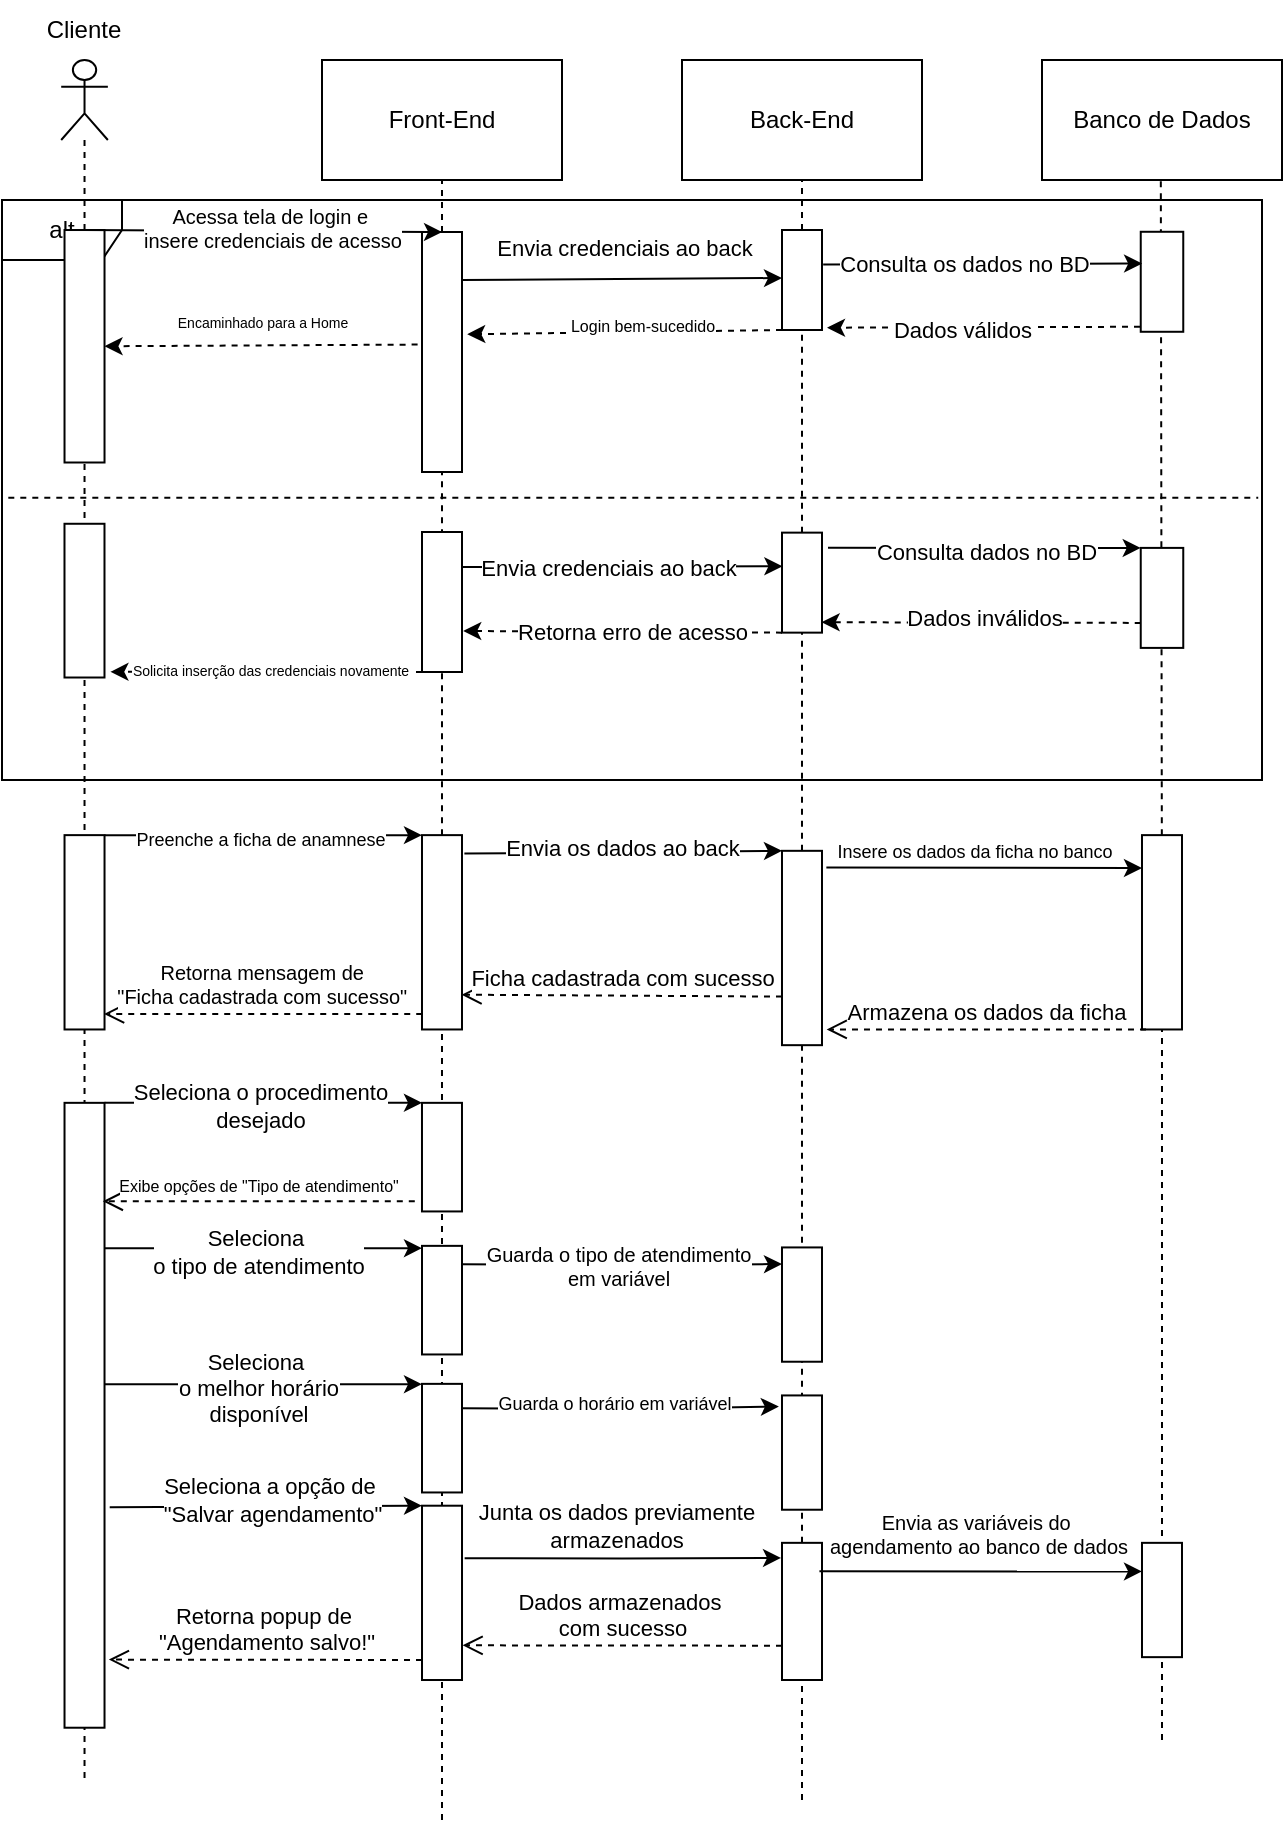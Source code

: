 <mxfile version="24.7.8">
  <diagram name="Página-1" id="zAhzZk6C6J3LCZy39KoO">
    <mxGraphModel dx="1050" dy="629" grid="1" gridSize="10" guides="1" tooltips="1" connect="1" arrows="1" fold="1" page="1" pageScale="1" pageWidth="827" pageHeight="1169" math="0" shadow="0">
      <root>
        <mxCell id="0" />
        <mxCell id="1" parent="0" />
        <mxCell id="sAqF98RAMmYJR-QfuIrQ-34" value="alt" style="shape=umlFrame;whiteSpace=wrap;html=1;pointerEvents=0;" parent="1" vertex="1">
          <mxGeometry x="10" y="160" width="630" height="290" as="geometry" />
        </mxCell>
        <mxCell id="2WHuvitsw0omxBKMZIGW-3" value="Front-End" style="rounded=0;whiteSpace=wrap;html=1;" parent="1" vertex="1">
          <mxGeometry x="170" y="90" width="120" height="60" as="geometry" />
        </mxCell>
        <mxCell id="2WHuvitsw0omxBKMZIGW-4" value="Back-End" style="rounded=0;whiteSpace=wrap;html=1;" parent="1" vertex="1">
          <mxGeometry x="350" y="90" width="120" height="60" as="geometry" />
        </mxCell>
        <mxCell id="2WHuvitsw0omxBKMZIGW-5" value="Banco de Dados" style="rounded=0;whiteSpace=wrap;html=1;" parent="1" vertex="1">
          <mxGeometry x="530" y="90" width="120" height="60" as="geometry" />
        </mxCell>
        <mxCell id="2WHuvitsw0omxBKMZIGW-6" value="" style="shape=umlLifeline;perimeter=lifelinePerimeter;whiteSpace=wrap;html=1;container=1;dropTarget=0;collapsible=0;recursiveResize=0;outlineConnect=0;portConstraint=eastwest;newEdgeStyle={&quot;curved&quot;:0,&quot;rounded&quot;:0};participant=umlActor;" parent="1" vertex="1">
          <mxGeometry x="39.6" y="90" width="23.33" height="860" as="geometry" />
        </mxCell>
        <mxCell id="2WHuvitsw0omxBKMZIGW-7" value="" style="endArrow=none;dashed=1;html=1;rounded=0;entryX=0.5;entryY=1;entryDx=0;entryDy=0;" parent="1" source="2WHuvitsw0omxBKMZIGW-10" target="2WHuvitsw0omxBKMZIGW-3" edge="1">
          <mxGeometry width="50" height="50" relative="1" as="geometry">
            <mxPoint x="420" y="860" as="sourcePoint" />
            <mxPoint x="620" y="280" as="targetPoint" />
          </mxGeometry>
        </mxCell>
        <mxCell id="2WHuvitsw0omxBKMZIGW-9" value="" style="endArrow=none;dashed=1;html=1;rounded=0;entryX=0.5;entryY=1;entryDx=0;entryDy=0;" parent="1" source="bz37QTvqOt53PFT2aKiD-9" edge="1">
          <mxGeometry width="50" height="50" relative="1" as="geometry">
            <mxPoint x="589.41" y="860" as="sourcePoint" />
            <mxPoint x="589.41" y="150" as="targetPoint" />
          </mxGeometry>
        </mxCell>
        <mxCell id="2WHuvitsw0omxBKMZIGW-13" value="" style="endArrow=none;dashed=1;html=1;rounded=0;" parent="1" source="bz37QTvqOt53PFT2aKiD-1" target="2WHuvitsw0omxBKMZIGW-10" edge="1">
          <mxGeometry width="50" height="50" relative="1" as="geometry">
            <mxPoint x="230" y="860" as="sourcePoint" />
            <mxPoint x="230" y="150" as="targetPoint" />
          </mxGeometry>
        </mxCell>
        <mxCell id="2WHuvitsw0omxBKMZIGW-10" value="" style="rounded=0;whiteSpace=wrap;html=1;rotation=90;" parent="1" vertex="1">
          <mxGeometry x="170" y="226" width="120" height="20" as="geometry" />
        </mxCell>
        <mxCell id="sAqF98RAMmYJR-QfuIrQ-7" value="" style="rounded=0;whiteSpace=wrap;html=1;rotation=90;" parent="1" vertex="1">
          <mxGeometry x="-6.86" y="223.13" width="116.24" height="20" as="geometry" />
        </mxCell>
        <mxCell id="sAqF98RAMmYJR-QfuIrQ-12" value="Cliente" style="text;html=1;align=center;verticalAlign=middle;whiteSpace=wrap;rounded=0;" parent="1" vertex="1">
          <mxGeometry x="21.25" y="60" width="60" height="30" as="geometry" />
        </mxCell>
        <mxCell id="sAqF98RAMmYJR-QfuIrQ-22" value="" style="endArrow=classic;html=1;rounded=0;exitX=0;exitY=0.5;exitDx=0;exitDy=0;entryX=0;entryY=0.5;entryDx=0;entryDy=0;" parent="1" source="sAqF98RAMmYJR-QfuIrQ-7" target="2WHuvitsw0omxBKMZIGW-10" edge="1">
          <mxGeometry width="50" height="50" relative="1" as="geometry">
            <mxPoint x="100" y="200" as="sourcePoint" />
            <mxPoint x="150" y="150" as="targetPoint" />
          </mxGeometry>
        </mxCell>
        <mxCell id="sAqF98RAMmYJR-QfuIrQ-23" value="&lt;font style=&quot;font-size: 10px;&quot;&gt;Acessa tela de login e&amp;nbsp;&lt;/font&gt;&lt;div style=&quot;font-size: 10px;&quot;&gt;&lt;font style=&quot;font-size: 10px;&quot;&gt;insere credenciais de acesso&lt;/font&gt;&lt;/div&gt;" style="edgeLabel;html=1;align=center;verticalAlign=middle;resizable=0;points=[];" parent="sAqF98RAMmYJR-QfuIrQ-22" vertex="1" connectable="0">
          <mxGeometry x="0.042" y="2" relative="1" as="geometry">
            <mxPoint as="offset" />
          </mxGeometry>
        </mxCell>
        <mxCell id="sAqF98RAMmYJR-QfuIrQ-24" value="" style="endArrow=none;dashed=1;html=1;rounded=0;entryX=0.5;entryY=1;entryDx=0;entryDy=0;" parent="1" source="sAqF98RAMmYJR-QfuIrQ-27" target="2WHuvitsw0omxBKMZIGW-4" edge="1">
          <mxGeometry width="50" height="50" relative="1" as="geometry">
            <mxPoint x="409.57" y="870" as="sourcePoint" />
            <mxPoint x="409.57" y="160" as="targetPoint" />
          </mxGeometry>
        </mxCell>
        <mxCell id="sAqF98RAMmYJR-QfuIrQ-26" value="" style="endArrow=classic;html=1;rounded=0;exitX=0.25;exitY=0;exitDx=0;exitDy=0;entryX=0.25;entryY=1;entryDx=0;entryDy=0;" parent="1" edge="1">
          <mxGeometry width="50" height="50" relative="1" as="geometry">
            <mxPoint x="240" y="200" as="sourcePoint" />
            <mxPoint x="400.0" y="199.0" as="targetPoint" />
          </mxGeometry>
        </mxCell>
        <mxCell id="sAqF98RAMmYJR-QfuIrQ-32" value="Envia credenciais ao back" style="edgeLabel;html=1;align=center;verticalAlign=middle;resizable=0;points=[];" parent="sAqF98RAMmYJR-QfuIrQ-26" vertex="1" connectable="0">
          <mxGeometry x="-0.292" y="2" relative="1" as="geometry">
            <mxPoint x="24" y="-14" as="offset" />
          </mxGeometry>
        </mxCell>
        <mxCell id="sAqF98RAMmYJR-QfuIrQ-31" value="" style="endArrow=none;dashed=1;html=1;rounded=0;" parent="1" source="sAqF98RAMmYJR-QfuIrQ-49" target="sAqF98RAMmYJR-QfuIrQ-27" edge="1">
          <mxGeometry width="50" height="50" relative="1" as="geometry">
            <mxPoint x="409.57" y="870" as="sourcePoint" />
            <mxPoint x="410" y="150" as="targetPoint" />
          </mxGeometry>
        </mxCell>
        <mxCell id="sAqF98RAMmYJR-QfuIrQ-27" value="" style="rounded=0;whiteSpace=wrap;html=1;rotation=90;" parent="1" vertex="1">
          <mxGeometry x="385" y="190" width="50" height="20" as="geometry" />
        </mxCell>
        <mxCell id="sAqF98RAMmYJR-QfuIrQ-33" value="" style="rounded=0;whiteSpace=wrap;html=1;rotation=90;" parent="1" vertex="1">
          <mxGeometry x="565" y="190.26" width="50" height="21.26" as="geometry" />
        </mxCell>
        <mxCell id="sAqF98RAMmYJR-QfuIrQ-35" value="" style="endArrow=classic;html=1;rounded=0;exitX=0.345;exitY=-0.029;exitDx=0;exitDy=0;entryX=0.372;entryY=1.062;entryDx=0;entryDy=0;entryPerimeter=0;exitPerimeter=0;" parent="1" source="sAqF98RAMmYJR-QfuIrQ-27" edge="1">
          <mxGeometry width="50" height="50" relative="1" as="geometry">
            <mxPoint x="422" y="188.5" as="sourcePoint" />
            <mxPoint x="580.052" y="191.77" as="targetPoint" />
          </mxGeometry>
        </mxCell>
        <mxCell id="sAqF98RAMmYJR-QfuIrQ-36" value="Consulta os dados no BD" style="edgeLabel;html=1;align=center;verticalAlign=middle;resizable=0;points=[];" parent="sAqF98RAMmYJR-QfuIrQ-35" vertex="1" connectable="0">
          <mxGeometry x="-0.113" relative="1" as="geometry">
            <mxPoint as="offset" />
          </mxGeometry>
        </mxCell>
        <mxCell id="sAqF98RAMmYJR-QfuIrQ-38" value="" style="html=1;labelBackgroundColor=#ffffff;startArrow=none;startFill=0;startSize=6;endArrow=classic;endFill=1;endSize=6;jettySize=auto;orthogonalLoop=1;strokeWidth=1;dashed=1;fontSize=14;rounded=0;exitX=0.95;exitY=1.017;exitDx=0;exitDy=0;exitPerimeter=0;entryX=0.977;entryY=-0.125;entryDx=0;entryDy=0;entryPerimeter=0;" parent="1" source="sAqF98RAMmYJR-QfuIrQ-33" target="sAqF98RAMmYJR-QfuIrQ-27" edge="1">
          <mxGeometry width="60" height="60" relative="1" as="geometry">
            <mxPoint x="470" y="250.26" as="sourcePoint" />
            <mxPoint x="530" y="190.26" as="targetPoint" />
          </mxGeometry>
        </mxCell>
        <mxCell id="sAqF98RAMmYJR-QfuIrQ-39" value="Dados válidos" style="edgeLabel;html=1;align=center;verticalAlign=middle;resizable=0;points=[];" parent="sAqF98RAMmYJR-QfuIrQ-38" vertex="1" connectable="0">
          <mxGeometry x="0.144" y="1" relative="1" as="geometry">
            <mxPoint as="offset" />
          </mxGeometry>
        </mxCell>
        <mxCell id="sAqF98RAMmYJR-QfuIrQ-40" value="" style="endArrow=none;dashed=1;html=1;rounded=0;entryX=0.997;entryY=0.503;entryDx=0;entryDy=0;entryPerimeter=0;exitX=0.005;exitY=0.503;exitDx=0;exitDy=0;exitPerimeter=0;" parent="1" edge="1">
          <mxGeometry width="50" height="50" relative="1" as="geometry">
            <mxPoint x="13.15" y="308.87" as="sourcePoint" />
            <mxPoint x="638.11" y="308.87" as="targetPoint" />
          </mxGeometry>
        </mxCell>
        <mxCell id="sAqF98RAMmYJR-QfuIrQ-41" value="" style="html=1;labelBackgroundColor=#ffffff;startArrow=none;startFill=0;startSize=6;endArrow=classic;endFill=1;endSize=6;jettySize=auto;orthogonalLoop=1;strokeWidth=1;dashed=1;fontSize=14;rounded=0;exitX=1;exitY=1;exitDx=0;exitDy=0;entryX=0.426;entryY=-0.13;entryDx=0;entryDy=0;entryPerimeter=0;" parent="1" source="sAqF98RAMmYJR-QfuIrQ-27" target="2WHuvitsw0omxBKMZIGW-10" edge="1">
          <mxGeometry width="60" height="60" relative="1" as="geometry">
            <mxPoint x="270" y="281.26" as="sourcePoint" />
            <mxPoint x="330" y="221.26" as="targetPoint" />
          </mxGeometry>
        </mxCell>
        <mxCell id="sAqF98RAMmYJR-QfuIrQ-42" value="&lt;font style=&quot;font-size: 8px;&quot;&gt;Login bem-sucedido&lt;/font&gt;" style="edgeLabel;html=1;align=center;verticalAlign=middle;resizable=0;points=[];" parent="sAqF98RAMmYJR-QfuIrQ-41" vertex="1" connectable="0">
          <mxGeometry x="0.258" y="-1" relative="1" as="geometry">
            <mxPoint x="29" y="-4" as="offset" />
          </mxGeometry>
        </mxCell>
        <mxCell id="sAqF98RAMmYJR-QfuIrQ-43" value="" style="html=1;labelBackgroundColor=#ffffff;startArrow=none;startFill=0;startSize=6;endArrow=classic;endFill=1;endSize=6;jettySize=auto;orthogonalLoop=1;strokeWidth=1;dashed=1;fontSize=14;rounded=0;exitX=0.469;exitY=1.11;exitDx=0;exitDy=0;exitPerimeter=0;entryX=0.5;entryY=0;entryDx=0;entryDy=0;" parent="1" source="2WHuvitsw0omxBKMZIGW-10" target="sAqF98RAMmYJR-QfuIrQ-7" edge="1">
          <mxGeometry width="60" height="60" relative="1" as="geometry">
            <mxPoint x="87.51" y="261.26" as="sourcePoint" />
            <mxPoint x="147.51" y="201.26" as="targetPoint" />
          </mxGeometry>
        </mxCell>
        <mxCell id="sAqF98RAMmYJR-QfuIrQ-44" value="&lt;font style=&quot;font-size: 7px;&quot;&gt;Encaminhado para a Home&lt;/font&gt;" style="edgeLabel;html=1;align=center;verticalAlign=middle;resizable=0;points=[];" parent="sAqF98RAMmYJR-QfuIrQ-43" vertex="1" connectable="0">
          <mxGeometry x="0.254" relative="1" as="geometry">
            <mxPoint x="20" y="-13" as="offset" />
          </mxGeometry>
        </mxCell>
        <mxCell id="sAqF98RAMmYJR-QfuIrQ-45" value="" style="rounded=0;whiteSpace=wrap;html=1;rotation=90;" parent="1" vertex="1">
          <mxGeometry x="12.81" y="350.32" width="76.87" height="20" as="geometry" />
        </mxCell>
        <mxCell id="sAqF98RAMmYJR-QfuIrQ-46" value="" style="rounded=0;whiteSpace=wrap;html=1;rotation=90;" parent="1" vertex="1">
          <mxGeometry x="195" y="351" width="70" height="20" as="geometry" />
        </mxCell>
        <mxCell id="sAqF98RAMmYJR-QfuIrQ-50" value="" style="endArrow=none;dashed=1;html=1;rounded=0;" parent="1" source="bz37QTvqOt53PFT2aKiD-6" target="sAqF98RAMmYJR-QfuIrQ-49" edge="1">
          <mxGeometry width="50" height="50" relative="1" as="geometry">
            <mxPoint x="409.57" y="870" as="sourcePoint" />
            <mxPoint x="410" y="225" as="targetPoint" />
          </mxGeometry>
        </mxCell>
        <mxCell id="sAqF98RAMmYJR-QfuIrQ-49" value="" style="rounded=0;whiteSpace=wrap;html=1;rotation=90;" parent="1" vertex="1">
          <mxGeometry x="385" y="341.32" width="50" height="20" as="geometry" />
        </mxCell>
        <mxCell id="sAqF98RAMmYJR-QfuIrQ-51" value="" style="rounded=0;whiteSpace=wrap;html=1;rotation=90;" parent="1" vertex="1">
          <mxGeometry x="565" y="348.32" width="50" height="21.26" as="geometry" />
        </mxCell>
        <mxCell id="sAqF98RAMmYJR-QfuIrQ-52" value="" style="endArrow=classic;html=1;rounded=0;exitX=0.25;exitY=0;exitDx=0;exitDy=0;entryX=0.336;entryY=0.99;entryDx=0;entryDy=0;entryPerimeter=0;" parent="1" source="sAqF98RAMmYJR-QfuIrQ-46" target="sAqF98RAMmYJR-QfuIrQ-49" edge="1">
          <mxGeometry width="50" height="50" relative="1" as="geometry">
            <mxPoint x="280" y="371.58" as="sourcePoint" />
            <mxPoint x="330" y="321.58" as="targetPoint" />
          </mxGeometry>
        </mxCell>
        <mxCell id="sAqF98RAMmYJR-QfuIrQ-53" value="Envia credenciais ao back" style="edgeLabel;html=1;align=center;verticalAlign=middle;resizable=0;points=[];" parent="sAqF98RAMmYJR-QfuIrQ-52" vertex="1" connectable="0">
          <mxGeometry x="-0.094" relative="1" as="geometry">
            <mxPoint as="offset" />
          </mxGeometry>
        </mxCell>
        <mxCell id="sAqF98RAMmYJR-QfuIrQ-54" value="" style="endArrow=classic;html=1;rounded=0;exitX=0.152;exitY=-0.15;exitDx=0;exitDy=0;exitPerimeter=0;entryX=0;entryY=1;entryDx=0;entryDy=0;" parent="1" source="sAqF98RAMmYJR-QfuIrQ-49" target="sAqF98RAMmYJR-QfuIrQ-51" edge="1">
          <mxGeometry width="50" height="50" relative="1" as="geometry">
            <mxPoint x="460" y="376.32" as="sourcePoint" />
            <mxPoint x="510" y="326.32" as="targetPoint" />
          </mxGeometry>
        </mxCell>
        <mxCell id="sAqF98RAMmYJR-QfuIrQ-55" value="Consulta dados no BD" style="edgeLabel;html=1;align=center;verticalAlign=middle;resizable=0;points=[];" parent="sAqF98RAMmYJR-QfuIrQ-54" vertex="1" connectable="0">
          <mxGeometry x="0.013" y="-2" relative="1" as="geometry">
            <mxPoint as="offset" />
          </mxGeometry>
        </mxCell>
        <mxCell id="sAqF98RAMmYJR-QfuIrQ-56" value="" style="html=1;labelBackgroundColor=#ffffff;startArrow=none;startFill=0;startSize=6;endArrow=classic;endFill=1;endSize=6;jettySize=auto;orthogonalLoop=1;strokeWidth=1;dashed=1;fontSize=14;rounded=0;exitX=0.75;exitY=1;exitDx=0;exitDy=0;entryX=0.896;entryY=0.01;entryDx=0;entryDy=0;entryPerimeter=0;" parent="1" source="sAqF98RAMmYJR-QfuIrQ-51" target="sAqF98RAMmYJR-QfuIrQ-49" edge="1">
          <mxGeometry width="60" height="60" relative="1" as="geometry">
            <mxPoint x="470" y="421.32" as="sourcePoint" />
            <mxPoint x="530" y="361.32" as="targetPoint" />
          </mxGeometry>
        </mxCell>
        <mxCell id="sAqF98RAMmYJR-QfuIrQ-57" value="Dados inválidos" style="edgeLabel;html=1;align=center;verticalAlign=middle;resizable=0;points=[];" parent="sAqF98RAMmYJR-QfuIrQ-56" vertex="1" connectable="0">
          <mxGeometry x="0.306" y="-2" relative="1" as="geometry">
            <mxPoint x="25" as="offset" />
          </mxGeometry>
        </mxCell>
        <mxCell id="sAqF98RAMmYJR-QfuIrQ-58" value="" style="html=1;labelBackgroundColor=#ffffff;startArrow=none;startFill=0;startSize=6;endArrow=classic;endFill=1;endSize=6;jettySize=auto;orthogonalLoop=1;strokeWidth=1;dashed=1;fontSize=14;rounded=0;exitX=1;exitY=1;exitDx=0;exitDy=0;entryX=0.707;entryY=-0.03;entryDx=0;entryDy=0;entryPerimeter=0;" parent="1" source="sAqF98RAMmYJR-QfuIrQ-49" target="sAqF98RAMmYJR-QfuIrQ-46" edge="1">
          <mxGeometry width="60" height="60" relative="1" as="geometry">
            <mxPoint x="280" y="440" as="sourcePoint" />
            <mxPoint x="340" y="380" as="targetPoint" />
          </mxGeometry>
        </mxCell>
        <mxCell id="sAqF98RAMmYJR-QfuIrQ-60" value="Retorna erro de acesso" style="edgeLabel;html=1;align=center;verticalAlign=middle;resizable=0;points=[];" parent="sAqF98RAMmYJR-QfuIrQ-58" vertex="1" connectable="0">
          <mxGeometry x="-0.684" y="-1" relative="1" as="geometry">
            <mxPoint x="-50" y="1" as="offset" />
          </mxGeometry>
        </mxCell>
        <mxCell id="sAqF98RAMmYJR-QfuIrQ-61" value="" style="html=1;labelBackgroundColor=#ffffff;startArrow=none;startFill=0;startSize=6;endArrow=classic;endFill=1;endSize=6;jettySize=auto;orthogonalLoop=1;strokeWidth=1;dashed=1;fontSize=14;rounded=0;exitX=1;exitY=1;exitDx=0;exitDy=0;entryX=0.963;entryY=-0.148;entryDx=0;entryDy=0;entryPerimeter=0;" parent="1" source="sAqF98RAMmYJR-QfuIrQ-46" target="sAqF98RAMmYJR-QfuIrQ-45" edge="1">
          <mxGeometry width="60" height="60" relative="1" as="geometry">
            <mxPoint x="120" y="401.32" as="sourcePoint" />
            <mxPoint x="180" y="341.32" as="targetPoint" />
          </mxGeometry>
        </mxCell>
        <mxCell id="sAqF98RAMmYJR-QfuIrQ-62" value="&lt;font style=&quot;font-size: 7px;&quot;&gt;Solicita inserção das credenciais novamente&lt;/font&gt;" style="edgeLabel;html=1;align=center;verticalAlign=middle;resizable=0;points=[];" parent="sAqF98RAMmYJR-QfuIrQ-61" vertex="1" connectable="0">
          <mxGeometry x="0.521" y="-2" relative="1" as="geometry">
            <mxPoint x="42" as="offset" />
          </mxGeometry>
        </mxCell>
        <mxCell id="sAqF98RAMmYJR-QfuIrQ-63" value="" style="rounded=0;whiteSpace=wrap;html=1;rotation=90;" parent="1" vertex="1">
          <mxGeometry x="2.68" y="516.15" width="97.17" height="20" as="geometry" />
        </mxCell>
        <mxCell id="bz37QTvqOt53PFT2aKiD-2" value="" style="endArrow=none;dashed=1;html=1;rounded=0;" parent="1" target="bz37QTvqOt53PFT2aKiD-1" edge="1">
          <mxGeometry width="50" height="50" relative="1" as="geometry">
            <mxPoint x="230" y="970" as="sourcePoint" />
            <mxPoint x="230" y="296" as="targetPoint" />
          </mxGeometry>
        </mxCell>
        <mxCell id="bz37QTvqOt53PFT2aKiD-1" value="" style="rounded=0;whiteSpace=wrap;html=1;rotation=90;" parent="1" vertex="1">
          <mxGeometry x="181.41" y="516.15" width="97.17" height="20" as="geometry" />
        </mxCell>
        <mxCell id="bz37QTvqOt53PFT2aKiD-3" value="" style="endArrow=classic;html=1;rounded=0;exitX=0;exitY=0;exitDx=0;exitDy=0;entryX=0;entryY=1;entryDx=0;entryDy=0;" parent="1" source="sAqF98RAMmYJR-QfuIrQ-63" target="bz37QTvqOt53PFT2aKiD-1" edge="1">
          <mxGeometry width="50" height="50" relative="1" as="geometry">
            <mxPoint x="145" y="516.15" as="sourcePoint" />
            <mxPoint x="195" y="466.15" as="targetPoint" />
          </mxGeometry>
        </mxCell>
        <mxCell id="bz37QTvqOt53PFT2aKiD-4" value="&lt;font style=&quot;font-size: 9px;&quot;&gt;Preenche a ficha de anamnese&lt;/font&gt;" style="edgeLabel;html=1;align=center;verticalAlign=middle;resizable=0;points=[];" parent="bz37QTvqOt53PFT2aKiD-3" vertex="1" connectable="0">
          <mxGeometry x="-0.134" y="-1" relative="1" as="geometry">
            <mxPoint x="9" as="offset" />
          </mxGeometry>
        </mxCell>
        <mxCell id="bz37QTvqOt53PFT2aKiD-5" value="" style="endArrow=classic;html=1;rounded=0;exitX=0.095;exitY=-0.06;exitDx=0;exitDy=0;exitPerimeter=0;entryX=0;entryY=1;entryDx=0;entryDy=0;" parent="1" source="bz37QTvqOt53PFT2aKiD-1" target="bz37QTvqOt53PFT2aKiD-6" edge="1">
          <mxGeometry width="50" height="50" relative="1" as="geometry">
            <mxPoint x="278.58" y="530" as="sourcePoint" />
            <mxPoint x="340" y="490" as="targetPoint" />
          </mxGeometry>
        </mxCell>
        <mxCell id="bz37QTvqOt53PFT2aKiD-8" value="Envia os dados ao back" style="edgeLabel;html=1;align=center;verticalAlign=middle;resizable=0;points=[];" parent="bz37QTvqOt53PFT2aKiD-5" vertex="1" connectable="0">
          <mxGeometry x="-0.012" y="2" relative="1" as="geometry">
            <mxPoint as="offset" />
          </mxGeometry>
        </mxCell>
        <mxCell id="bz37QTvqOt53PFT2aKiD-7" value="" style="endArrow=none;dashed=1;html=1;rounded=0;" parent="1" target="bz37QTvqOt53PFT2aKiD-6" edge="1" source="MOA4l4O7mGKlcJG8dxGf-4">
          <mxGeometry width="50" height="50" relative="1" as="geometry">
            <mxPoint x="410" y="960" as="sourcePoint" />
            <mxPoint x="410" y="376" as="targetPoint" />
          </mxGeometry>
        </mxCell>
        <mxCell id="bz37QTvqOt53PFT2aKiD-6" value="" style="rounded=0;whiteSpace=wrap;html=1;rotation=90;" parent="1" vertex="1">
          <mxGeometry x="361.41" y="524" width="97.17" height="20" as="geometry" />
        </mxCell>
        <mxCell id="bz37QTvqOt53PFT2aKiD-10" value="" style="endArrow=none;dashed=1;html=1;rounded=0;" parent="1" target="bz37QTvqOt53PFT2aKiD-9" edge="1">
          <mxGeometry width="50" height="50" relative="1" as="geometry">
            <mxPoint x="590" y="930" as="sourcePoint" />
            <mxPoint x="589.41" y="150" as="targetPoint" />
          </mxGeometry>
        </mxCell>
        <mxCell id="bz37QTvqOt53PFT2aKiD-9" value="" style="rounded=0;whiteSpace=wrap;html=1;rotation=90;" parent="1" vertex="1">
          <mxGeometry x="541.41" y="516.15" width="97.17" height="20" as="geometry" />
        </mxCell>
        <mxCell id="bz37QTvqOt53PFT2aKiD-11" value="" style="endArrow=classic;html=1;rounded=0;exitX=0.086;exitY=-0.109;exitDx=0;exitDy=0;exitPerimeter=0;" parent="1" source="bz37QTvqOt53PFT2aKiD-6" edge="1">
          <mxGeometry width="50" height="50" relative="1" as="geometry">
            <mxPoint x="435" y="510" as="sourcePoint" />
            <mxPoint x="580" y="494" as="targetPoint" />
          </mxGeometry>
        </mxCell>
        <mxCell id="bz37QTvqOt53PFT2aKiD-12" value="&lt;font style=&quot;font-size: 9px;&quot;&gt;Insere os dados da ficha no banco&lt;/font&gt;" style="edgeLabel;html=1;align=center;verticalAlign=middle;resizable=0;points=[];" parent="bz37QTvqOt53PFT2aKiD-11" vertex="1" connectable="0">
          <mxGeometry x="0.257" relative="1" as="geometry">
            <mxPoint x="-25" y="-9" as="offset" />
          </mxGeometry>
        </mxCell>
        <mxCell id="bz37QTvqOt53PFT2aKiD-13" value="Armazena os dados da ficha" style="html=1;verticalAlign=bottom;endArrow=open;dashed=1;endSize=8;curved=0;rounded=0;exitX=1;exitY=1;exitDx=0;exitDy=0;entryX=0.919;entryY=-0.017;entryDx=0;entryDy=0;entryPerimeter=0;" parent="1" edge="1">
          <mxGeometry relative="1" as="geometry">
            <mxPoint x="581.995" y="574.735" as="sourcePoint" />
            <mxPoint x="422.335" y="574.714" as="targetPoint" />
          </mxGeometry>
        </mxCell>
        <mxCell id="bz37QTvqOt53PFT2aKiD-14" value="Ficha cadastrada com sucesso" style="html=1;verticalAlign=bottom;endArrow=open;dashed=1;endSize=8;curved=0;rounded=0;exitX=0.75;exitY=1;exitDx=0;exitDy=0;entryX=0.821;entryY=0.011;entryDx=0;entryDy=0;entryPerimeter=0;" parent="1" source="bz37QTvqOt53PFT2aKiD-6" target="bz37QTvqOt53PFT2aKiD-1" edge="1">
          <mxGeometry relative="1" as="geometry">
            <mxPoint x="370" y="530" as="sourcePoint" />
            <mxPoint x="290" y="530" as="targetPoint" />
          </mxGeometry>
        </mxCell>
        <mxCell id="bz37QTvqOt53PFT2aKiD-15" value="&lt;font style=&quot;font-size: 10px;&quot;&gt;Retorna mensagem de&amp;nbsp;&lt;/font&gt;&lt;div style=&quot;font-size: 10px;&quot;&gt;&lt;font style=&quot;font-size: 10px;&quot;&gt;&quot;Ficha cadastrada com sucesso&quot;&amp;nbsp;&lt;/font&gt;&lt;/div&gt;" style="html=1;verticalAlign=bottom;endArrow=open;dashed=1;endSize=8;curved=0;rounded=0;exitX=0.92;exitY=0.994;exitDx=0;exitDy=0;exitPerimeter=0;entryX=0.92;entryY=0.012;entryDx=0;entryDy=0;entryPerimeter=0;" parent="1" source="bz37QTvqOt53PFT2aKiD-1" target="sAqF98RAMmYJR-QfuIrQ-63" edge="1">
          <mxGeometry relative="1" as="geometry">
            <mxPoint x="200" y="570" as="sourcePoint" />
            <mxPoint x="120" y="570" as="targetPoint" />
          </mxGeometry>
        </mxCell>
        <mxCell id="7rSxl8c8R6jLU0aq6uj3-14" style="edgeStyle=orthogonalEdgeStyle;rounded=0;orthogonalLoop=1;jettySize=auto;html=1;entryX=0.5;entryY=1;entryDx=0;entryDy=0;" parent="1" edge="1">
          <mxGeometry relative="1" as="geometry">
            <mxPoint x="61.26" y="684.08" as="sourcePoint" />
            <mxPoint x="220" y="684.08" as="targetPoint" />
          </mxGeometry>
        </mxCell>
        <mxCell id="7rSxl8c8R6jLU0aq6uj3-15" value="Seleciona&amp;nbsp;&lt;div&gt;o tipo de atendimento&lt;/div&gt;" style="edgeLabel;html=1;align=center;verticalAlign=middle;resizable=0;points=[];" parent="7rSxl8c8R6jLU0aq6uj3-14" vertex="1" connectable="0">
          <mxGeometry x="0.152" y="-2" relative="1" as="geometry">
            <mxPoint x="-15" as="offset" />
          </mxGeometry>
        </mxCell>
        <mxCell id="7rSxl8c8R6jLU0aq6uj3-1" value="" style="rounded=0;whiteSpace=wrap;html=1;rotation=90;" parent="1" vertex="1">
          <mxGeometry x="-104.96" y="757.64" width="312.44" height="20" as="geometry" />
        </mxCell>
        <mxCell id="7rSxl8c8R6jLU0aq6uj3-2" value="" style="endArrow=classic;html=1;rounded=0;exitX=0;exitY=0;exitDx=0;exitDy=0;entryX=0;entryY=1;entryDx=0;entryDy=0;" parent="1" source="7rSxl8c8R6jLU0aq6uj3-1" target="7rSxl8c8R6jLU0aq6uj3-3" edge="1">
          <mxGeometry width="50" height="50" relative="1" as="geometry">
            <mxPoint x="99.85" y="660" as="sourcePoint" />
            <mxPoint x="149.85" y="610" as="targetPoint" />
          </mxGeometry>
        </mxCell>
        <mxCell id="7rSxl8c8R6jLU0aq6uj3-4" value="Seleciona o procedimento&lt;div&gt;desejado&lt;/div&gt;" style="edgeLabel;html=1;align=center;verticalAlign=middle;resizable=0;points=[];" parent="7rSxl8c8R6jLU0aq6uj3-2" vertex="1" connectable="0">
          <mxGeometry x="-0.124" y="-1" relative="1" as="geometry">
            <mxPoint x="8" as="offset" />
          </mxGeometry>
        </mxCell>
        <mxCell id="7rSxl8c8R6jLU0aq6uj3-3" value="" style="rounded=0;whiteSpace=wrap;html=1;rotation=90;" parent="1" vertex="1">
          <mxGeometry x="202.84" y="628.57" width="54.3" height="20" as="geometry" />
        </mxCell>
        <mxCell id="7rSxl8c8R6jLU0aq6uj3-5" value="" style="rounded=0;whiteSpace=wrap;html=1;rotation=90;" parent="1" vertex="1">
          <mxGeometry x="381.42" y="702.29" width="57.15" height="20" as="geometry" />
        </mxCell>
        <mxCell id="7rSxl8c8R6jLU0aq6uj3-10" value="&lt;font style=&quot;font-size: 8px;&quot;&gt;Exibe opções de &quot;Tipo de atendimento&quot;&lt;/font&gt;" style="html=1;verticalAlign=bottom;endArrow=open;dashed=1;endSize=8;curved=0;rounded=0;exitX=0.468;exitY=1.18;exitDx=0;exitDy=0;exitPerimeter=0;entryX=0.447;entryY=0.043;entryDx=0;entryDy=0;entryPerimeter=0;" parent="1" edge="1">
          <mxGeometry relative="1" as="geometry">
            <mxPoint x="216.395" y="660.675" as="sourcePoint" />
            <mxPoint x="60.4" y="660.622" as="targetPoint" />
          </mxGeometry>
        </mxCell>
        <mxCell id="7rSxl8c8R6jLU0aq6uj3-17" style="edgeStyle=orthogonalEdgeStyle;rounded=0;orthogonalLoop=1;jettySize=auto;html=1;entryX=0.46;entryY=1;entryDx=0;entryDy=0;entryPerimeter=0;" parent="1" edge="1">
          <mxGeometry relative="1" as="geometry">
            <mxPoint x="240" y="692.081" as="sourcePoint" />
            <mxPoint x="399.995" y="692.004" as="targetPoint" />
          </mxGeometry>
        </mxCell>
        <mxCell id="7rSxl8c8R6jLU0aq6uj3-18" value="&lt;font style=&quot;font-size: 10px;&quot;&gt;Guarda o tipo de atendimento&lt;/font&gt;&lt;div style=&quot;font-size: 10px;&quot;&gt;&lt;font style=&quot;font-size: 10px;&quot;&gt;em variável&lt;/font&gt;&lt;/div&gt;" style="edgeLabel;html=1;align=center;verticalAlign=middle;resizable=0;points=[];" parent="7rSxl8c8R6jLU0aq6uj3-17" vertex="1" connectable="0">
          <mxGeometry x="-0.034" relative="1" as="geometry">
            <mxPoint as="offset" />
          </mxGeometry>
        </mxCell>
        <mxCell id="7rSxl8c8R6jLU0aq6uj3-13" value="" style="rounded=0;whiteSpace=wrap;html=1;rotation=90;" parent="1" vertex="1">
          <mxGeometry x="202.85" y="700.08" width="54.3" height="20" as="geometry" />
        </mxCell>
        <mxCell id="7rSxl8c8R6jLU0aq6uj3-23" value="" style="rounded=0;whiteSpace=wrap;html=1;rotation=90;" parent="1" vertex="1">
          <mxGeometry x="202.85" y="769.08" width="54.3" height="20" as="geometry" />
        </mxCell>
        <mxCell id="7rSxl8c8R6jLU0aq6uj3-24" style="edgeStyle=orthogonalEdgeStyle;rounded=0;orthogonalLoop=1;jettySize=auto;html=1;entryX=0.5;entryY=1;entryDx=0;entryDy=0;" parent="1" edge="1">
          <mxGeometry relative="1" as="geometry">
            <mxPoint x="61.26" y="752.08" as="sourcePoint" />
            <mxPoint x="220" y="752.08" as="targetPoint" />
          </mxGeometry>
        </mxCell>
        <mxCell id="7rSxl8c8R6jLU0aq6uj3-25" value="Seleciona&amp;nbsp;&lt;div&gt;o melhor horário&lt;/div&gt;&lt;div&gt;disponível&lt;/div&gt;" style="edgeLabel;html=1;align=center;verticalAlign=middle;resizable=0;points=[];" parent="7rSxl8c8R6jLU0aq6uj3-24" vertex="1" connectable="0">
          <mxGeometry x="0.152" y="-2" relative="1" as="geometry">
            <mxPoint x="-15" as="offset" />
          </mxGeometry>
        </mxCell>
        <mxCell id="7rSxl8c8R6jLU0aq6uj3-27" value="" style="rounded=0;whiteSpace=wrap;html=1;rotation=90;" parent="1" vertex="1">
          <mxGeometry x="381.42" y="776.29" width="57.15" height="20" as="geometry" />
        </mxCell>
        <mxCell id="7rSxl8c8R6jLU0aq6uj3-28" style="edgeStyle=orthogonalEdgeStyle;rounded=0;orthogonalLoop=1;jettySize=auto;html=1;entryX=0.36;entryY=1.078;entryDx=0;entryDy=0;entryPerimeter=0;" parent="1" edge="1">
          <mxGeometry relative="1" as="geometry">
            <mxPoint x="240" y="764.082" as="sourcePoint" />
            <mxPoint x="398.435" y="763.289" as="targetPoint" />
          </mxGeometry>
        </mxCell>
        <mxCell id="7rSxl8c8R6jLU0aq6uj3-30" value="&lt;font style=&quot;font-size: 9px;&quot;&gt;Guarda o horário em variável&lt;/font&gt;" style="edgeLabel;html=1;align=center;verticalAlign=middle;resizable=0;points=[];" parent="7rSxl8c8R6jLU0aq6uj3-28" vertex="1" connectable="0">
          <mxGeometry x="-0.297" relative="1" as="geometry">
            <mxPoint x="20" y="-4" as="offset" />
          </mxGeometry>
        </mxCell>
        <mxCell id="MOA4l4O7mGKlcJG8dxGf-1" value="" style="endArrow=classic;html=1;rounded=0;exitX=0.647;exitY=-0.13;exitDx=0;exitDy=0;entryX=0;entryY=1;entryDx=0;entryDy=0;exitPerimeter=0;" edge="1" parent="1" source="7rSxl8c8R6jLU0aq6uj3-1" target="MOA4l4O7mGKlcJG8dxGf-2">
          <mxGeometry width="50" height="50" relative="1" as="geometry">
            <mxPoint x="110" y="860" as="sourcePoint" />
            <mxPoint x="159.38" y="810" as="targetPoint" />
          </mxGeometry>
        </mxCell>
        <mxCell id="MOA4l4O7mGKlcJG8dxGf-3" value="Seleciona a opção de&amp;nbsp;&lt;div&gt;&quot;Salvar agendamento&quot;&lt;/div&gt;" style="edgeLabel;html=1;align=center;verticalAlign=middle;resizable=0;points=[];" vertex="1" connectable="0" parent="MOA4l4O7mGKlcJG8dxGf-1">
          <mxGeometry x="0.037" y="3" relative="1" as="geometry">
            <mxPoint as="offset" />
          </mxGeometry>
        </mxCell>
        <mxCell id="MOA4l4O7mGKlcJG8dxGf-7" style="edgeStyle=orthogonalEdgeStyle;rounded=0;orthogonalLoop=1;jettySize=auto;html=1;entryX=0.11;entryY=1.024;entryDx=0;entryDy=0;entryPerimeter=0;exitX=0.302;exitY=-0.066;exitDx=0;exitDy=0;exitPerimeter=0;" edge="1" parent="1" source="MOA4l4O7mGKlcJG8dxGf-2" target="MOA4l4O7mGKlcJG8dxGf-4">
          <mxGeometry relative="1" as="geometry">
            <mxPoint x="310" y="840" as="targetPoint" />
          </mxGeometry>
        </mxCell>
        <mxCell id="MOA4l4O7mGKlcJG8dxGf-9" value="Junta os dados previamente&lt;div&gt;armazenados&lt;/div&gt;" style="edgeLabel;html=1;align=center;verticalAlign=middle;resizable=0;points=[];" vertex="1" connectable="0" parent="MOA4l4O7mGKlcJG8dxGf-7">
          <mxGeometry x="0.05" relative="1" as="geometry">
            <mxPoint x="-7" y="-16" as="offset" />
          </mxGeometry>
        </mxCell>
        <mxCell id="MOA4l4O7mGKlcJG8dxGf-2" value="" style="rounded=0;whiteSpace=wrap;html=1;rotation=90;" vertex="1" parent="1">
          <mxGeometry x="186.43" y="846.43" width="87.15" height="20" as="geometry" />
        </mxCell>
        <mxCell id="MOA4l4O7mGKlcJG8dxGf-5" value="" style="endArrow=none;dashed=1;html=1;rounded=0;" edge="1" parent="1" target="MOA4l4O7mGKlcJG8dxGf-4">
          <mxGeometry width="50" height="50" relative="1" as="geometry">
            <mxPoint x="410" y="960" as="sourcePoint" />
            <mxPoint x="410" y="583" as="targetPoint" />
          </mxGeometry>
        </mxCell>
        <mxCell id="MOA4l4O7mGKlcJG8dxGf-4" value="" style="rounded=0;whiteSpace=wrap;html=1;rotation=90;" vertex="1" parent="1">
          <mxGeometry x="375.71" y="855.71" width="68.58" height="20" as="geometry" />
        </mxCell>
        <mxCell id="MOA4l4O7mGKlcJG8dxGf-8" value="" style="rounded=0;whiteSpace=wrap;html=1;rotation=90;" vertex="1" parent="1">
          <mxGeometry x="561.42" y="850" width="57.15" height="20" as="geometry" />
        </mxCell>
        <mxCell id="MOA4l4O7mGKlcJG8dxGf-10" value="" style="endArrow=classic;html=1;rounded=0;exitX=0.208;exitY=0.064;exitDx=0;exitDy=0;entryX=0.25;entryY=1;entryDx=0;entryDy=0;exitPerimeter=0;" edge="1" parent="1" source="MOA4l4O7mGKlcJG8dxGf-4" target="MOA4l4O7mGKlcJG8dxGf-8">
          <mxGeometry width="50" height="50" relative="1" as="geometry">
            <mxPoint x="460" y="860" as="sourcePoint" />
            <mxPoint x="510" y="810" as="targetPoint" />
          </mxGeometry>
        </mxCell>
        <mxCell id="MOA4l4O7mGKlcJG8dxGf-11" value="&lt;font style=&quot;font-size: 10px;&quot;&gt;Envia as variáveis do&amp;nbsp;&lt;/font&gt;&lt;div style=&quot;font-size: 10px;&quot;&gt;&lt;font style=&quot;font-size: 10px;&quot;&gt;agendamento ao banco de dados&lt;/font&gt;&lt;/div&gt;" style="edgeLabel;html=1;align=center;verticalAlign=middle;resizable=0;points=[];" vertex="1" connectable="0" parent="MOA4l4O7mGKlcJG8dxGf-10">
          <mxGeometry x="0.232" y="1" relative="1" as="geometry">
            <mxPoint x="-20" y="-18" as="offset" />
          </mxGeometry>
        </mxCell>
        <mxCell id="MOA4l4O7mGKlcJG8dxGf-12" value="Dados armazenados&amp;nbsp;&lt;div&gt;com sucesso&lt;/div&gt;" style="html=1;verticalAlign=bottom;endArrow=open;dashed=1;endSize=8;curved=0;rounded=0;exitX=0.75;exitY=1;exitDx=0;exitDy=0;entryX=0.801;entryY=-0.014;entryDx=0;entryDy=0;entryPerimeter=0;" edge="1" parent="1" source="MOA4l4O7mGKlcJG8dxGf-4" target="MOA4l4O7mGKlcJG8dxGf-2">
          <mxGeometry relative="1" as="geometry">
            <mxPoint x="370" y="880" as="sourcePoint" />
            <mxPoint x="240" y="880" as="targetPoint" />
          </mxGeometry>
        </mxCell>
        <mxCell id="MOA4l4O7mGKlcJG8dxGf-13" value="Retorna popup de&amp;nbsp;&lt;div&gt;&quot;Agendamento salvo!&quot;&lt;/div&gt;" style="html=1;verticalAlign=bottom;endArrow=open;dashed=1;endSize=8;curved=0;rounded=0;exitX=0.885;exitY=1;exitDx=0;exitDy=0;exitPerimeter=0;entryX=0.891;entryY=-0.108;entryDx=0;entryDy=0;entryPerimeter=0;" edge="1" parent="1" source="MOA4l4O7mGKlcJG8dxGf-2" target="7rSxl8c8R6jLU0aq6uj3-1">
          <mxGeometry relative="1" as="geometry">
            <mxPoint x="181.41" y="890" as="sourcePoint" />
            <mxPoint x="101.41" y="890" as="targetPoint" />
          </mxGeometry>
        </mxCell>
      </root>
    </mxGraphModel>
  </diagram>
</mxfile>
